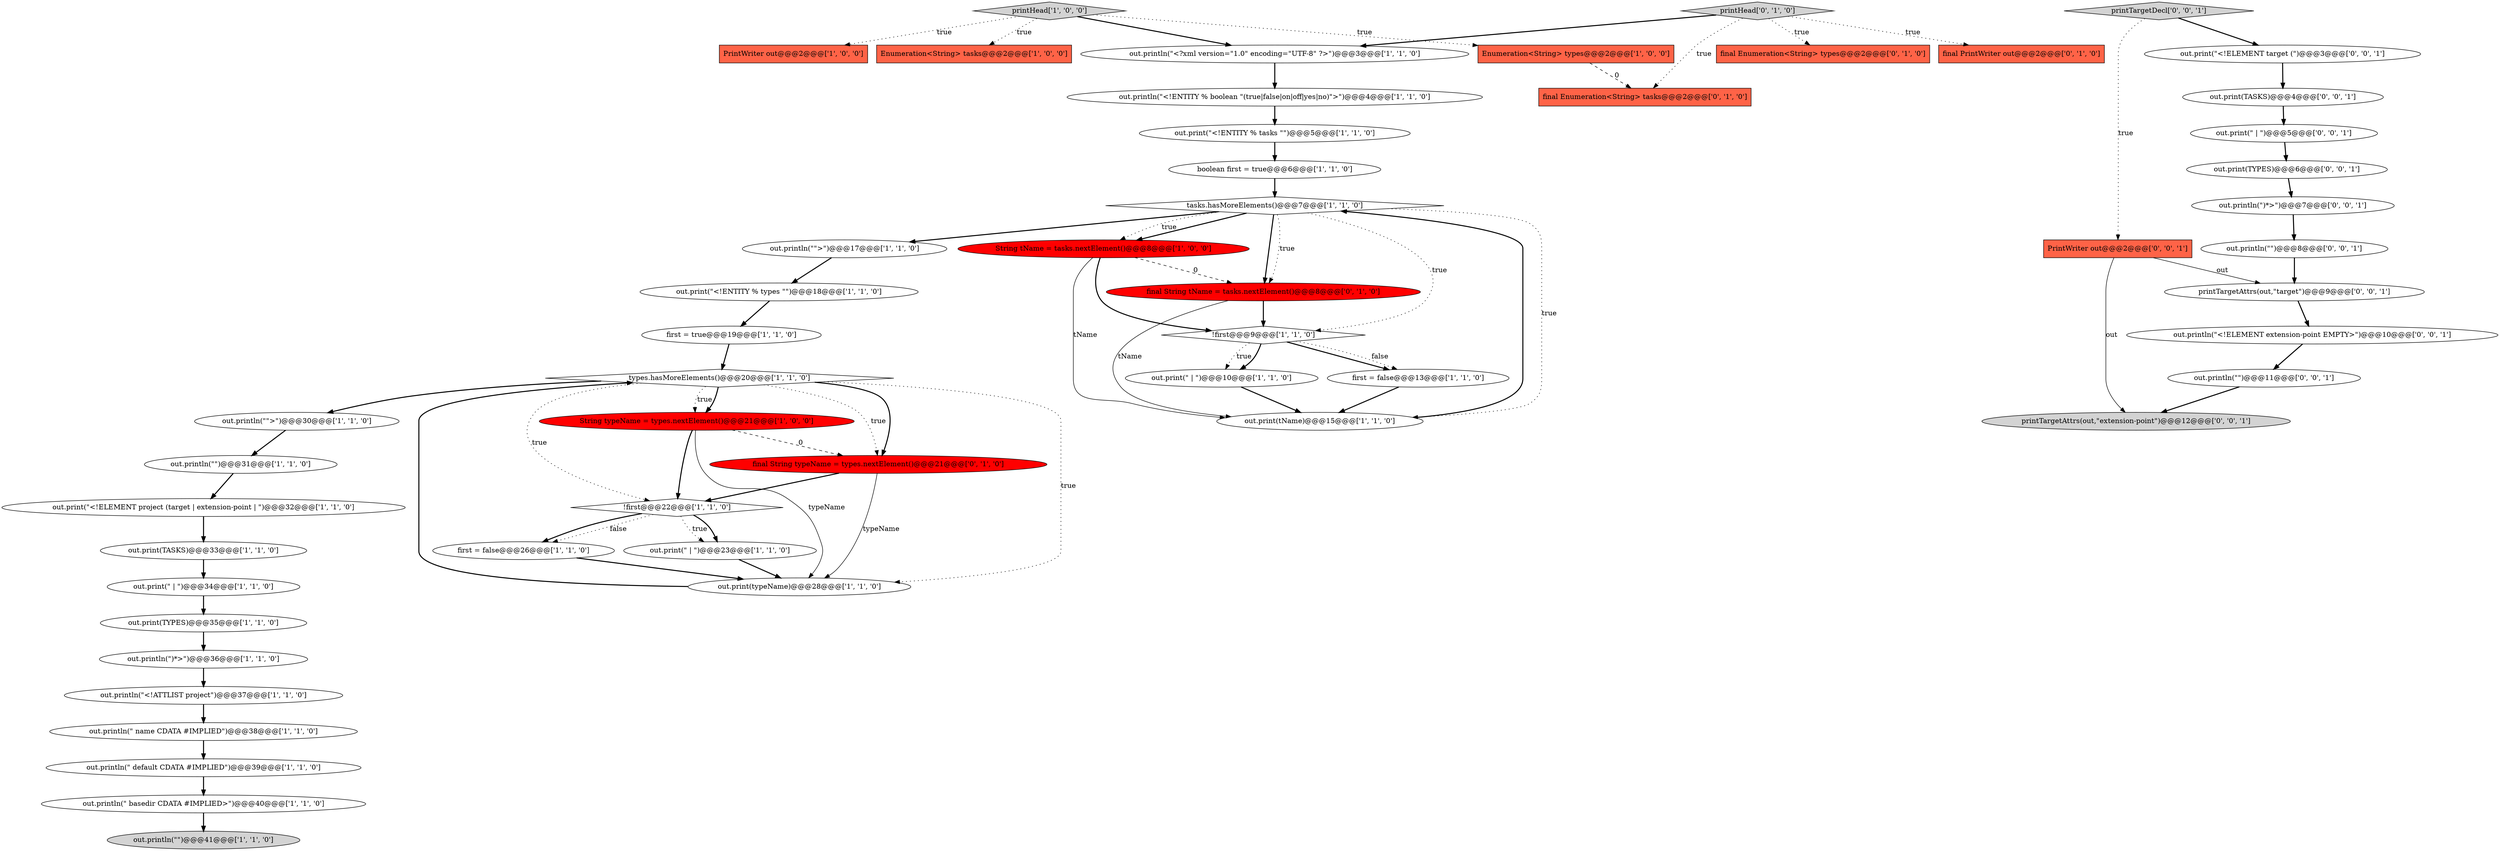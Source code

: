 digraph {
4 [style = filled, label = "first = true@@@19@@@['1', '1', '0']", fillcolor = white, shape = ellipse image = "AAA0AAABBB1BBB"];
23 [style = filled, label = "out.println(\" basedir CDATA #IMPLIED>\")@@@40@@@['1', '1', '0']", fillcolor = white, shape = ellipse image = "AAA0AAABBB1BBB"];
30 [style = filled, label = "out.print(\" | \")@@@23@@@['1', '1', '0']", fillcolor = white, shape = ellipse image = "AAA0AAABBB1BBB"];
20 [style = filled, label = "!first@@@22@@@['1', '1', '0']", fillcolor = white, shape = diamond image = "AAA0AAABBB1BBB"];
43 [style = filled, label = "printTargetAttrs(out,\"extension-point\")@@@12@@@['0', '0', '1']", fillcolor = lightgray, shape = ellipse image = "AAA0AAABBB3BBB"];
46 [style = filled, label = "out.print(\" | \")@@@5@@@['0', '0', '1']", fillcolor = white, shape = ellipse image = "AAA0AAABBB3BBB"];
24 [style = filled, label = "types.hasMoreElements()@@@20@@@['1', '1', '0']", fillcolor = white, shape = diamond image = "AAA0AAABBB1BBB"];
36 [style = filled, label = "final Enumeration<String> types@@@2@@@['0', '1', '0']", fillcolor = tomato, shape = box image = "AAA0AAABBB2BBB"];
6 [style = filled, label = "out.print(\" | \")@@@10@@@['1', '1', '0']", fillcolor = white, shape = ellipse image = "AAA0AAABBB1BBB"];
32 [style = filled, label = "out.println(\"\")@@@41@@@['1', '1', '0']", fillcolor = lightgray, shape = ellipse image = "AAA0AAABBB1BBB"];
7 [style = filled, label = "out.print(tName)@@@15@@@['1', '1', '0']", fillcolor = white, shape = ellipse image = "AAA0AAABBB1BBB"];
48 [style = filled, label = "out.println(\")*>\")@@@7@@@['0', '0', '1']", fillcolor = white, shape = ellipse image = "AAA0AAABBB3BBB"];
44 [style = filled, label = "PrintWriter out@@@2@@@['0', '0', '1']", fillcolor = tomato, shape = box image = "AAA0AAABBB3BBB"];
25 [style = filled, label = "out.println(\"<!ATTLIST project\")@@@37@@@['1', '1', '0']", fillcolor = white, shape = ellipse image = "AAA0AAABBB1BBB"];
19 [style = filled, label = "out.println(\" name CDATA #IMPLIED\")@@@38@@@['1', '1', '0']", fillcolor = white, shape = ellipse image = "AAA0AAABBB1BBB"];
42 [style = filled, label = "out.print(TASKS)@@@4@@@['0', '0', '1']", fillcolor = white, shape = ellipse image = "AAA0AAABBB3BBB"];
51 [style = filled, label = "out.println(\"<!ELEMENT extension-point EMPTY>\")@@@10@@@['0', '0', '1']", fillcolor = white, shape = ellipse image = "AAA0AAABBB3BBB"];
50 [style = filled, label = "out.print(\"<!ELEMENT target (\")@@@3@@@['0', '0', '1']", fillcolor = white, shape = ellipse image = "AAA0AAABBB3BBB"];
49 [style = filled, label = "out.println(\"\")@@@11@@@['0', '0', '1']", fillcolor = white, shape = ellipse image = "AAA0AAABBB3BBB"];
0 [style = filled, label = "out.println(\"<!ENTITY % boolean \"(true|false|on|off|yes|no)\">\")@@@4@@@['1', '1', '0']", fillcolor = white, shape = ellipse image = "AAA0AAABBB1BBB"];
13 [style = filled, label = "out.print(TASKS)@@@33@@@['1', '1', '0']", fillcolor = white, shape = ellipse image = "AAA0AAABBB1BBB"];
33 [style = filled, label = "out.println(\"<?xml version=\"1.0\" encoding=\"UTF-8\" ?>\")@@@3@@@['1', '1', '0']", fillcolor = white, shape = ellipse image = "AAA0AAABBB1BBB"];
12 [style = filled, label = "out.print(TYPES)@@@35@@@['1', '1', '0']", fillcolor = white, shape = ellipse image = "AAA0AAABBB1BBB"];
9 [style = filled, label = "PrintWriter out@@@2@@@['1', '0', '0']", fillcolor = tomato, shape = box image = "AAA0AAABBB1BBB"];
38 [style = filled, label = "final String typeName = types.nextElement()@@@21@@@['0', '1', '0']", fillcolor = red, shape = ellipse image = "AAA1AAABBB2BBB"];
18 [style = filled, label = "out.println(\"\")@@@31@@@['1', '1', '0']", fillcolor = white, shape = ellipse image = "AAA0AAABBB1BBB"];
5 [style = filled, label = "printHead['1', '0', '0']", fillcolor = lightgray, shape = diamond image = "AAA0AAABBB1BBB"];
11 [style = filled, label = "out.print(\" | \")@@@34@@@['1', '1', '0']", fillcolor = white, shape = ellipse image = "AAA0AAABBB1BBB"];
22 [style = filled, label = "!first@@@9@@@['1', '1', '0']", fillcolor = white, shape = diamond image = "AAA0AAABBB1BBB"];
39 [style = filled, label = "final Enumeration<String> tasks@@@2@@@['0', '1', '0']", fillcolor = tomato, shape = box image = "AAA1AAABBB2BBB"];
40 [style = filled, label = "final String tName = tasks.nextElement()@@@8@@@['0', '1', '0']", fillcolor = red, shape = ellipse image = "AAA1AAABBB2BBB"];
17 [style = filled, label = "out.println(\" default CDATA #IMPLIED\")@@@39@@@['1', '1', '0']", fillcolor = white, shape = ellipse image = "AAA0AAABBB1BBB"];
31 [style = filled, label = "Enumeration<String> types@@@2@@@['1', '0', '0']", fillcolor = tomato, shape = box image = "AAA1AAABBB1BBB"];
10 [style = filled, label = "out.print(\"<!ENTITY % tasks \"\")@@@5@@@['1', '1', '0']", fillcolor = white, shape = ellipse image = "AAA0AAABBB1BBB"];
52 [style = filled, label = "printTargetAttrs(out,\"target\")@@@9@@@['0', '0', '1']", fillcolor = white, shape = ellipse image = "AAA0AAABBB3BBB"];
14 [style = filled, label = "String tName = tasks.nextElement()@@@8@@@['1', '0', '0']", fillcolor = red, shape = ellipse image = "AAA1AAABBB1BBB"];
1 [style = filled, label = "out.println(\"\">\")@@@17@@@['1', '1', '0']", fillcolor = white, shape = ellipse image = "AAA0AAABBB1BBB"];
47 [style = filled, label = "out.print(TYPES)@@@6@@@['0', '0', '1']", fillcolor = white, shape = ellipse image = "AAA0AAABBB3BBB"];
16 [style = filled, label = "first = false@@@26@@@['1', '1', '0']", fillcolor = white, shape = ellipse image = "AAA0AAABBB1BBB"];
8 [style = filled, label = "out.println(\"\">\")@@@30@@@['1', '1', '0']", fillcolor = white, shape = ellipse image = "AAA0AAABBB1BBB"];
3 [style = filled, label = "Enumeration<String> tasks@@@2@@@['1', '0', '0']", fillcolor = tomato, shape = box image = "AAA0AAABBB1BBB"];
34 [style = filled, label = "tasks.hasMoreElements()@@@7@@@['1', '1', '0']", fillcolor = white, shape = diamond image = "AAA0AAABBB1BBB"];
35 [style = filled, label = "printHead['0', '1', '0']", fillcolor = lightgray, shape = diamond image = "AAA0AAABBB2BBB"];
26 [style = filled, label = "out.print(\"<!ENTITY % types \"\")@@@18@@@['1', '1', '0']", fillcolor = white, shape = ellipse image = "AAA0AAABBB1BBB"];
28 [style = filled, label = "boolean first = true@@@6@@@['1', '1', '0']", fillcolor = white, shape = ellipse image = "AAA0AAABBB1BBB"];
45 [style = filled, label = "printTargetDecl['0', '0', '1']", fillcolor = lightgray, shape = diamond image = "AAA0AAABBB3BBB"];
15 [style = filled, label = "first = false@@@13@@@['1', '1', '0']", fillcolor = white, shape = ellipse image = "AAA0AAABBB1BBB"];
29 [style = filled, label = "String typeName = types.nextElement()@@@21@@@['1', '0', '0']", fillcolor = red, shape = ellipse image = "AAA1AAABBB1BBB"];
41 [style = filled, label = "out.println(\"\")@@@8@@@['0', '0', '1']", fillcolor = white, shape = ellipse image = "AAA0AAABBB3BBB"];
27 [style = filled, label = "out.println(\")*>\")@@@36@@@['1', '1', '0']", fillcolor = white, shape = ellipse image = "AAA0AAABBB1BBB"];
21 [style = filled, label = "out.print(typeName)@@@28@@@['1', '1', '0']", fillcolor = white, shape = ellipse image = "AAA0AAABBB1BBB"];
37 [style = filled, label = "final PrintWriter out@@@2@@@['0', '1', '0']", fillcolor = tomato, shape = box image = "AAA0AAABBB2BBB"];
2 [style = filled, label = "out.print(\"<!ELEMENT project (target | extension-point | \")@@@32@@@['1', '1', '0']", fillcolor = white, shape = ellipse image = "AAA0AAABBB1BBB"];
35->39 [style = dotted, label="true"];
38->20 [style = bold, label=""];
38->21 [style = solid, label="typeName"];
22->15 [style = bold, label=""];
10->28 [style = bold, label=""];
4->24 [style = bold, label=""];
42->46 [style = bold, label=""];
15->7 [style = bold, label=""];
34->40 [style = bold, label=""];
28->34 [style = bold, label=""];
5->33 [style = bold, label=""];
47->48 [style = bold, label=""];
48->41 [style = bold, label=""];
34->1 [style = bold, label=""];
8->18 [style = bold, label=""];
35->36 [style = dotted, label="true"];
24->29 [style = dotted, label="true"];
5->31 [style = dotted, label="true"];
44->52 [style = solid, label="out"];
14->22 [style = bold, label=""];
35->33 [style = bold, label=""];
20->16 [style = dotted, label="false"];
23->32 [style = bold, label=""];
31->39 [style = dashed, label="0"];
11->12 [style = bold, label=""];
21->24 [style = bold, label=""];
24->29 [style = bold, label=""];
19->17 [style = bold, label=""];
24->38 [style = bold, label=""];
51->49 [style = bold, label=""];
34->7 [style = dotted, label="true"];
18->2 [style = bold, label=""];
1->26 [style = bold, label=""];
46->47 [style = bold, label=""];
22->6 [style = dotted, label="true"];
26->4 [style = bold, label=""];
13->11 [style = bold, label=""];
49->43 [style = bold, label=""];
17->23 [style = bold, label=""];
5->3 [style = dotted, label="true"];
29->21 [style = solid, label="typeName"];
41->52 [style = bold, label=""];
2->13 [style = bold, label=""];
33->0 [style = bold, label=""];
29->20 [style = bold, label=""];
34->22 [style = dotted, label="true"];
0->10 [style = bold, label=""];
30->21 [style = bold, label=""];
24->38 [style = dotted, label="true"];
7->34 [style = bold, label=""];
20->16 [style = bold, label=""];
50->42 [style = bold, label=""];
20->30 [style = dotted, label="true"];
45->44 [style = dotted, label="true"];
45->50 [style = bold, label=""];
14->7 [style = solid, label="tName"];
16->21 [style = bold, label=""];
24->20 [style = dotted, label="true"];
25->19 [style = bold, label=""];
40->7 [style = solid, label="tName"];
40->22 [style = bold, label=""];
5->9 [style = dotted, label="true"];
29->38 [style = dashed, label="0"];
34->14 [style = bold, label=""];
22->15 [style = dotted, label="false"];
35->37 [style = dotted, label="true"];
24->8 [style = bold, label=""];
52->51 [style = bold, label=""];
6->7 [style = bold, label=""];
20->30 [style = bold, label=""];
34->14 [style = dotted, label="true"];
24->21 [style = dotted, label="true"];
44->43 [style = solid, label="out"];
12->27 [style = bold, label=""];
27->25 [style = bold, label=""];
14->40 [style = dashed, label="0"];
34->40 [style = dotted, label="true"];
22->6 [style = bold, label=""];
}
